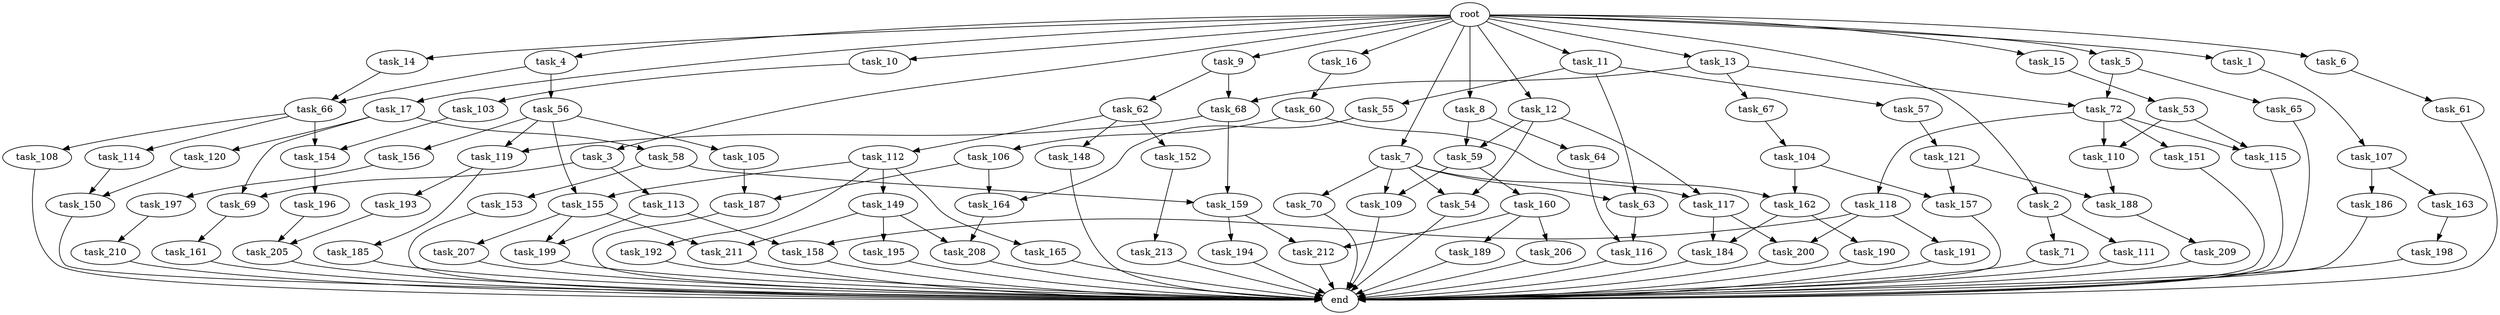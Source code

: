 digraph G {
  task_67 [size="42090679500.800003"];
  task_193 [size="42090679500.800003"];
  task_12 [size="102.400000"];
  task_5 [size="102.400000"];
  task_162 [size="89335319756.800003"];
  task_63 [size="100502234726.400009"];
  task_196 [size="42090679500.800003"];
  task_164 [size="107374182400.000000"];
  task_55 [size="69578470195.199997"];
  task_17 [size="102.400000"];
  task_2 [size="102.400000"];
  task_121 [size="3435973836.800000"];
  task_13 [size="102.400000"];
  task_161 [size="30923764531.200001"];
  task_207 [size="13743895347.200001"];
  task_60 [size="3435973836.800000"];
  task_15 [size="102.400000"];
  task_163 [size="69578470195.199997"];
  task_58 [size="21474836480.000000"];
  task_11 [size="102.400000"];
  task_150 [size="97066260889.600006"];
  task_54 [size="100502234726.400009"];
  task_165 [size="30923764531.200001"];
  task_109 [size="38654705664.000000"];
  task_53 [size="21474836480.000000"];
  task_64 [size="21474836480.000000"];
  task_156 [size="85899345920.000000"];
  task_104 [size="13743895347.200001"];
  root [size="0.000000"];
  task_72 [size="97066260889.600006"];
  task_69 [size="35218731827.200005"];
  task_119 [size="155477816115.200012"];
  task_117 [size="100502234726.400009"];
  task_71 [size="30923764531.200001"];
  task_152 [size="3435973836.800000"];
  task_190 [size="85899345920.000000"];
  task_114 [size="21474836480.000000"];
  task_8 [size="102.400000"];
  task_155 [size="116823110451.200012"];
  task_103 [size="42090679500.800003"];
  task_194 [size="13743895347.200001"];
  task_105 [size="85899345920.000000"];
  task_57 [size="69578470195.199997"];
  task_106 [size="3435973836.800000"];
  task_206 [size="13743895347.200001"];
  task_186 [size="69578470195.199997"];
  task_151 [size="30923764531.200001"];
  task_188 [size="68719476736.000000"];
  task_116 [size="85899345920.000000"];
  task_199 [size="83322365542.400009"];
  task_148 [size="3435973836.800000"];
  task_213 [size="13743895347.200001"];
  task_1 [size="102.400000"];
  task_3 [size="102.400000"];
  task_185 [size="42090679500.800003"];
  task_200 [size="52398601011.200005"];
  task_212 [size="27487790694.400002"];
  task_157 [size="140874927308.800018"];
  task_56 [size="69578470195.199997"];
  task_7 [size="102.400000"];
  task_189 [size="13743895347.200001"];
  task_66 [size="124554051584.000000"];
  task_9 [size="102.400000"];
  task_149 [size="30923764531.200001"];
  task_4 [size="102.400000"];
  task_187 [size="171798691840.000000"];
  end [size="0.000000"];
  task_111 [size="30923764531.200001"];
  task_191 [size="21474836480.000000"];
  task_16 [size="102.400000"];
  task_159 [size="139156940390.399994"];
  task_154 [size="63565515980.800003"];
  task_6 [size="102.400000"];
  task_160 [size="7730941132.800000"];
  task_62 [size="54975581388.800003"];
  task_192 [size="30923764531.200001"];
  task_112 [size="3435973836.800000"];
  task_65 [size="54975581388.800003"];
  task_115 [size="34359738368.000000"];
  task_113 [size="13743895347.200001"];
  task_158 [size="91053306675.200012"];
  task_118 [size="30923764531.200001"];
  task_198 [size="42090679500.800003"];
  task_184 [size="116823110451.200012"];
  task_210 [size="54975581388.800003"];
  task_68 [size="97066260889.600006"];
  task_211 [size="27487790694.400002"];
  task_208 [size="68719476736.000000"];
  task_61 [size="54975581388.800003"];
  task_120 [size="21474836480.000000"];
  task_209 [size="54975581388.800003"];
  task_195 [size="13743895347.200001"];
  task_59 [size="91053306675.200012"];
  task_70 [size="30923764531.200001"];
  task_197 [size="30923764531.200001"];
  task_10 [size="102.400000"];
  task_14 [size="102.400000"];
  task_110 [size="34359738368.000000"];
  task_205 [size="58411555225.600006"];
  task_108 [size="21474836480.000000"];
  task_153 [size="69578470195.199997"];
  task_107 [size="7730941132.800000"];

  task_67 -> task_104 [size="134217728.000000"];
  task_193 -> task_205 [size="536870912.000000"];
  task_12 -> task_59 [size="679477248.000000"];
  task_12 -> task_54 [size="679477248.000000"];
  task_12 -> task_117 [size="679477248.000000"];
  task_5 -> task_65 [size="536870912.000000"];
  task_5 -> task_72 [size="536870912.000000"];
  task_162 -> task_190 [size="838860800.000000"];
  task_162 -> task_184 [size="838860800.000000"];
  task_63 -> task_116 [size="536870912.000000"];
  task_196 -> task_205 [size="33554432.000000"];
  task_164 -> task_208 [size="536870912.000000"];
  task_55 -> task_164 [size="209715200.000000"];
  task_17 -> task_120 [size="209715200.000000"];
  task_17 -> task_69 [size="209715200.000000"];
  task_17 -> task_58 [size="209715200.000000"];
  task_2 -> task_111 [size="301989888.000000"];
  task_2 -> task_71 [size="301989888.000000"];
  task_121 -> task_188 [size="536870912.000000"];
  task_121 -> task_157 [size="536870912.000000"];
  task_13 -> task_67 [size="411041792.000000"];
  task_13 -> task_72 [size="411041792.000000"];
  task_13 -> task_68 [size="411041792.000000"];
  task_161 -> end [size="1.000000"];
  task_207 -> end [size="1.000000"];
  task_60 -> task_106 [size="33554432.000000"];
  task_60 -> task_162 [size="33554432.000000"];
  task_15 -> task_53 [size="209715200.000000"];
  task_163 -> task_198 [size="411041792.000000"];
  task_58 -> task_153 [size="679477248.000000"];
  task_58 -> task_159 [size="679477248.000000"];
  task_11 -> task_63 [size="679477248.000000"];
  task_11 -> task_55 [size="679477248.000000"];
  task_11 -> task_57 [size="679477248.000000"];
  task_150 -> end [size="1.000000"];
  task_54 -> end [size="1.000000"];
  task_165 -> end [size="1.000000"];
  task_109 -> end [size="1.000000"];
  task_53 -> task_110 [size="33554432.000000"];
  task_53 -> task_115 [size="33554432.000000"];
  task_64 -> task_116 [size="301989888.000000"];
  task_156 -> task_197 [size="301989888.000000"];
  task_104 -> task_157 [size="838860800.000000"];
  task_104 -> task_162 [size="838860800.000000"];
  root -> task_7 [size="1.000000"];
  root -> task_8 [size="1.000000"];
  root -> task_12 [size="1.000000"];
  root -> task_4 [size="1.000000"];
  root -> task_1 [size="1.000000"];
  root -> task_3 [size="1.000000"];
  root -> task_16 [size="1.000000"];
  root -> task_5 [size="1.000000"];
  root -> task_10 [size="1.000000"];
  root -> task_6 [size="1.000000"];
  root -> task_17 [size="1.000000"];
  root -> task_9 [size="1.000000"];
  root -> task_11 [size="1.000000"];
  root -> task_2 [size="1.000000"];
  root -> task_13 [size="1.000000"];
  root -> task_14 [size="1.000000"];
  root -> task_15 [size="1.000000"];
  task_72 -> task_110 [size="301989888.000000"];
  task_72 -> task_118 [size="301989888.000000"];
  task_72 -> task_115 [size="301989888.000000"];
  task_72 -> task_151 [size="301989888.000000"];
  task_69 -> task_161 [size="301989888.000000"];
  task_119 -> task_193 [size="411041792.000000"];
  task_119 -> task_185 [size="411041792.000000"];
  task_117 -> task_184 [size="301989888.000000"];
  task_117 -> task_200 [size="301989888.000000"];
  task_71 -> end [size="1.000000"];
  task_152 -> task_213 [size="134217728.000000"];
  task_190 -> end [size="1.000000"];
  task_114 -> task_150 [size="411041792.000000"];
  task_8 -> task_64 [size="209715200.000000"];
  task_8 -> task_59 [size="209715200.000000"];
  task_155 -> task_199 [size="134217728.000000"];
  task_155 -> task_207 [size="134217728.000000"];
  task_155 -> task_211 [size="134217728.000000"];
  task_103 -> task_154 [size="411041792.000000"];
  task_194 -> end [size="1.000000"];
  task_105 -> task_187 [size="838860800.000000"];
  task_57 -> task_121 [size="33554432.000000"];
  task_106 -> task_187 [size="838860800.000000"];
  task_106 -> task_164 [size="838860800.000000"];
  task_206 -> end [size="1.000000"];
  task_186 -> end [size="1.000000"];
  task_151 -> end [size="1.000000"];
  task_188 -> task_209 [size="536870912.000000"];
  task_116 -> end [size="1.000000"];
  task_199 -> end [size="1.000000"];
  task_148 -> end [size="1.000000"];
  task_213 -> end [size="1.000000"];
  task_1 -> task_107 [size="75497472.000000"];
  task_3 -> task_69 [size="134217728.000000"];
  task_3 -> task_113 [size="134217728.000000"];
  task_185 -> end [size="1.000000"];
  task_200 -> end [size="1.000000"];
  task_212 -> end [size="1.000000"];
  task_157 -> end [size="1.000000"];
  task_56 -> task_119 [size="838860800.000000"];
  task_56 -> task_156 [size="838860800.000000"];
  task_56 -> task_105 [size="838860800.000000"];
  task_56 -> task_155 [size="838860800.000000"];
  task_7 -> task_109 [size="301989888.000000"];
  task_7 -> task_63 [size="301989888.000000"];
  task_7 -> task_54 [size="301989888.000000"];
  task_7 -> task_117 [size="301989888.000000"];
  task_7 -> task_70 [size="301989888.000000"];
  task_189 -> end [size="1.000000"];
  task_66 -> task_154 [size="209715200.000000"];
  task_66 -> task_108 [size="209715200.000000"];
  task_66 -> task_114 [size="209715200.000000"];
  task_9 -> task_62 [size="536870912.000000"];
  task_9 -> task_68 [size="536870912.000000"];
  task_149 -> task_195 [size="134217728.000000"];
  task_149 -> task_208 [size="134217728.000000"];
  task_149 -> task_211 [size="134217728.000000"];
  task_4 -> task_56 [size="679477248.000000"];
  task_4 -> task_66 [size="679477248.000000"];
  task_187 -> end [size="1.000000"];
  task_111 -> end [size="1.000000"];
  task_191 -> end [size="1.000000"];
  task_16 -> task_60 [size="33554432.000000"];
  task_159 -> task_194 [size="134217728.000000"];
  task_159 -> task_212 [size="134217728.000000"];
  task_154 -> task_196 [size="411041792.000000"];
  task_6 -> task_61 [size="536870912.000000"];
  task_160 -> task_189 [size="134217728.000000"];
  task_160 -> task_206 [size="134217728.000000"];
  task_160 -> task_212 [size="134217728.000000"];
  task_62 -> task_112 [size="33554432.000000"];
  task_62 -> task_152 [size="33554432.000000"];
  task_62 -> task_148 [size="33554432.000000"];
  task_192 -> end [size="1.000000"];
  task_112 -> task_149 [size="301989888.000000"];
  task_112 -> task_155 [size="301989888.000000"];
  task_112 -> task_192 [size="301989888.000000"];
  task_112 -> task_165 [size="301989888.000000"];
  task_65 -> end [size="1.000000"];
  task_115 -> end [size="1.000000"];
  task_113 -> task_199 [size="679477248.000000"];
  task_113 -> task_158 [size="679477248.000000"];
  task_158 -> end [size="1.000000"];
  task_118 -> task_200 [size="209715200.000000"];
  task_118 -> task_191 [size="209715200.000000"];
  task_118 -> task_158 [size="209715200.000000"];
  task_198 -> end [size="1.000000"];
  task_184 -> end [size="1.000000"];
  task_210 -> end [size="1.000000"];
  task_68 -> task_119 [size="679477248.000000"];
  task_68 -> task_159 [size="679477248.000000"];
  task_211 -> end [size="1.000000"];
  task_208 -> end [size="1.000000"];
  task_61 -> end [size="1.000000"];
  task_120 -> task_150 [size="536870912.000000"];
  task_209 -> end [size="1.000000"];
  task_195 -> end [size="1.000000"];
  task_59 -> task_109 [size="75497472.000000"];
  task_59 -> task_160 [size="75497472.000000"];
  task_70 -> end [size="1.000000"];
  task_197 -> task_210 [size="536870912.000000"];
  task_10 -> task_103 [size="411041792.000000"];
  task_14 -> task_66 [size="536870912.000000"];
  task_110 -> task_188 [size="134217728.000000"];
  task_205 -> end [size="1.000000"];
  task_108 -> end [size="1.000000"];
  task_153 -> end [size="1.000000"];
  task_107 -> task_163 [size="679477248.000000"];
  task_107 -> task_186 [size="679477248.000000"];
}
